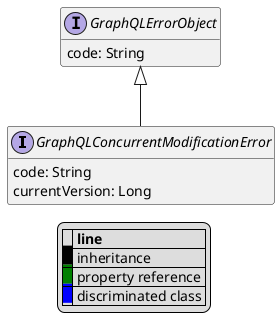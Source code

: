 @startuml

hide empty fields
hide empty methods
legend
|= |= line |
|<back:black>   </back>| inheritance |
|<back:green>   </back>| property reference |
|<back:blue>   </back>| discriminated class |
endlegend
interface GraphQLConcurrentModificationError [[GraphQLConcurrentModificationError.svg]] extends GraphQLErrorObject {
    code: String
    currentVersion: Long
}
interface GraphQLErrorObject [[GraphQLErrorObject.svg]]  {
    code: String
}





@enduml

